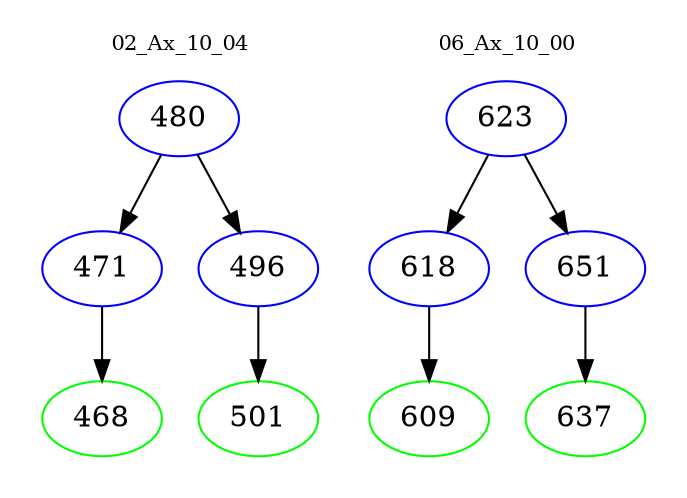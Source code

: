 digraph{
subgraph cluster_0 {
color = white
label = "02_Ax_10_04";
fontsize=10;
T0_480 [label="480", color="blue"]
T0_480 -> T0_471 [color="black"]
T0_471 [label="471", color="blue"]
T0_471 -> T0_468 [color="black"]
T0_468 [label="468", color="green"]
T0_480 -> T0_496 [color="black"]
T0_496 [label="496", color="blue"]
T0_496 -> T0_501 [color="black"]
T0_501 [label="501", color="green"]
}
subgraph cluster_1 {
color = white
label = "06_Ax_10_00";
fontsize=10;
T1_623 [label="623", color="blue"]
T1_623 -> T1_618 [color="black"]
T1_618 [label="618", color="blue"]
T1_618 -> T1_609 [color="black"]
T1_609 [label="609", color="green"]
T1_623 -> T1_651 [color="black"]
T1_651 [label="651", color="blue"]
T1_651 -> T1_637 [color="black"]
T1_637 [label="637", color="green"]
}
}
